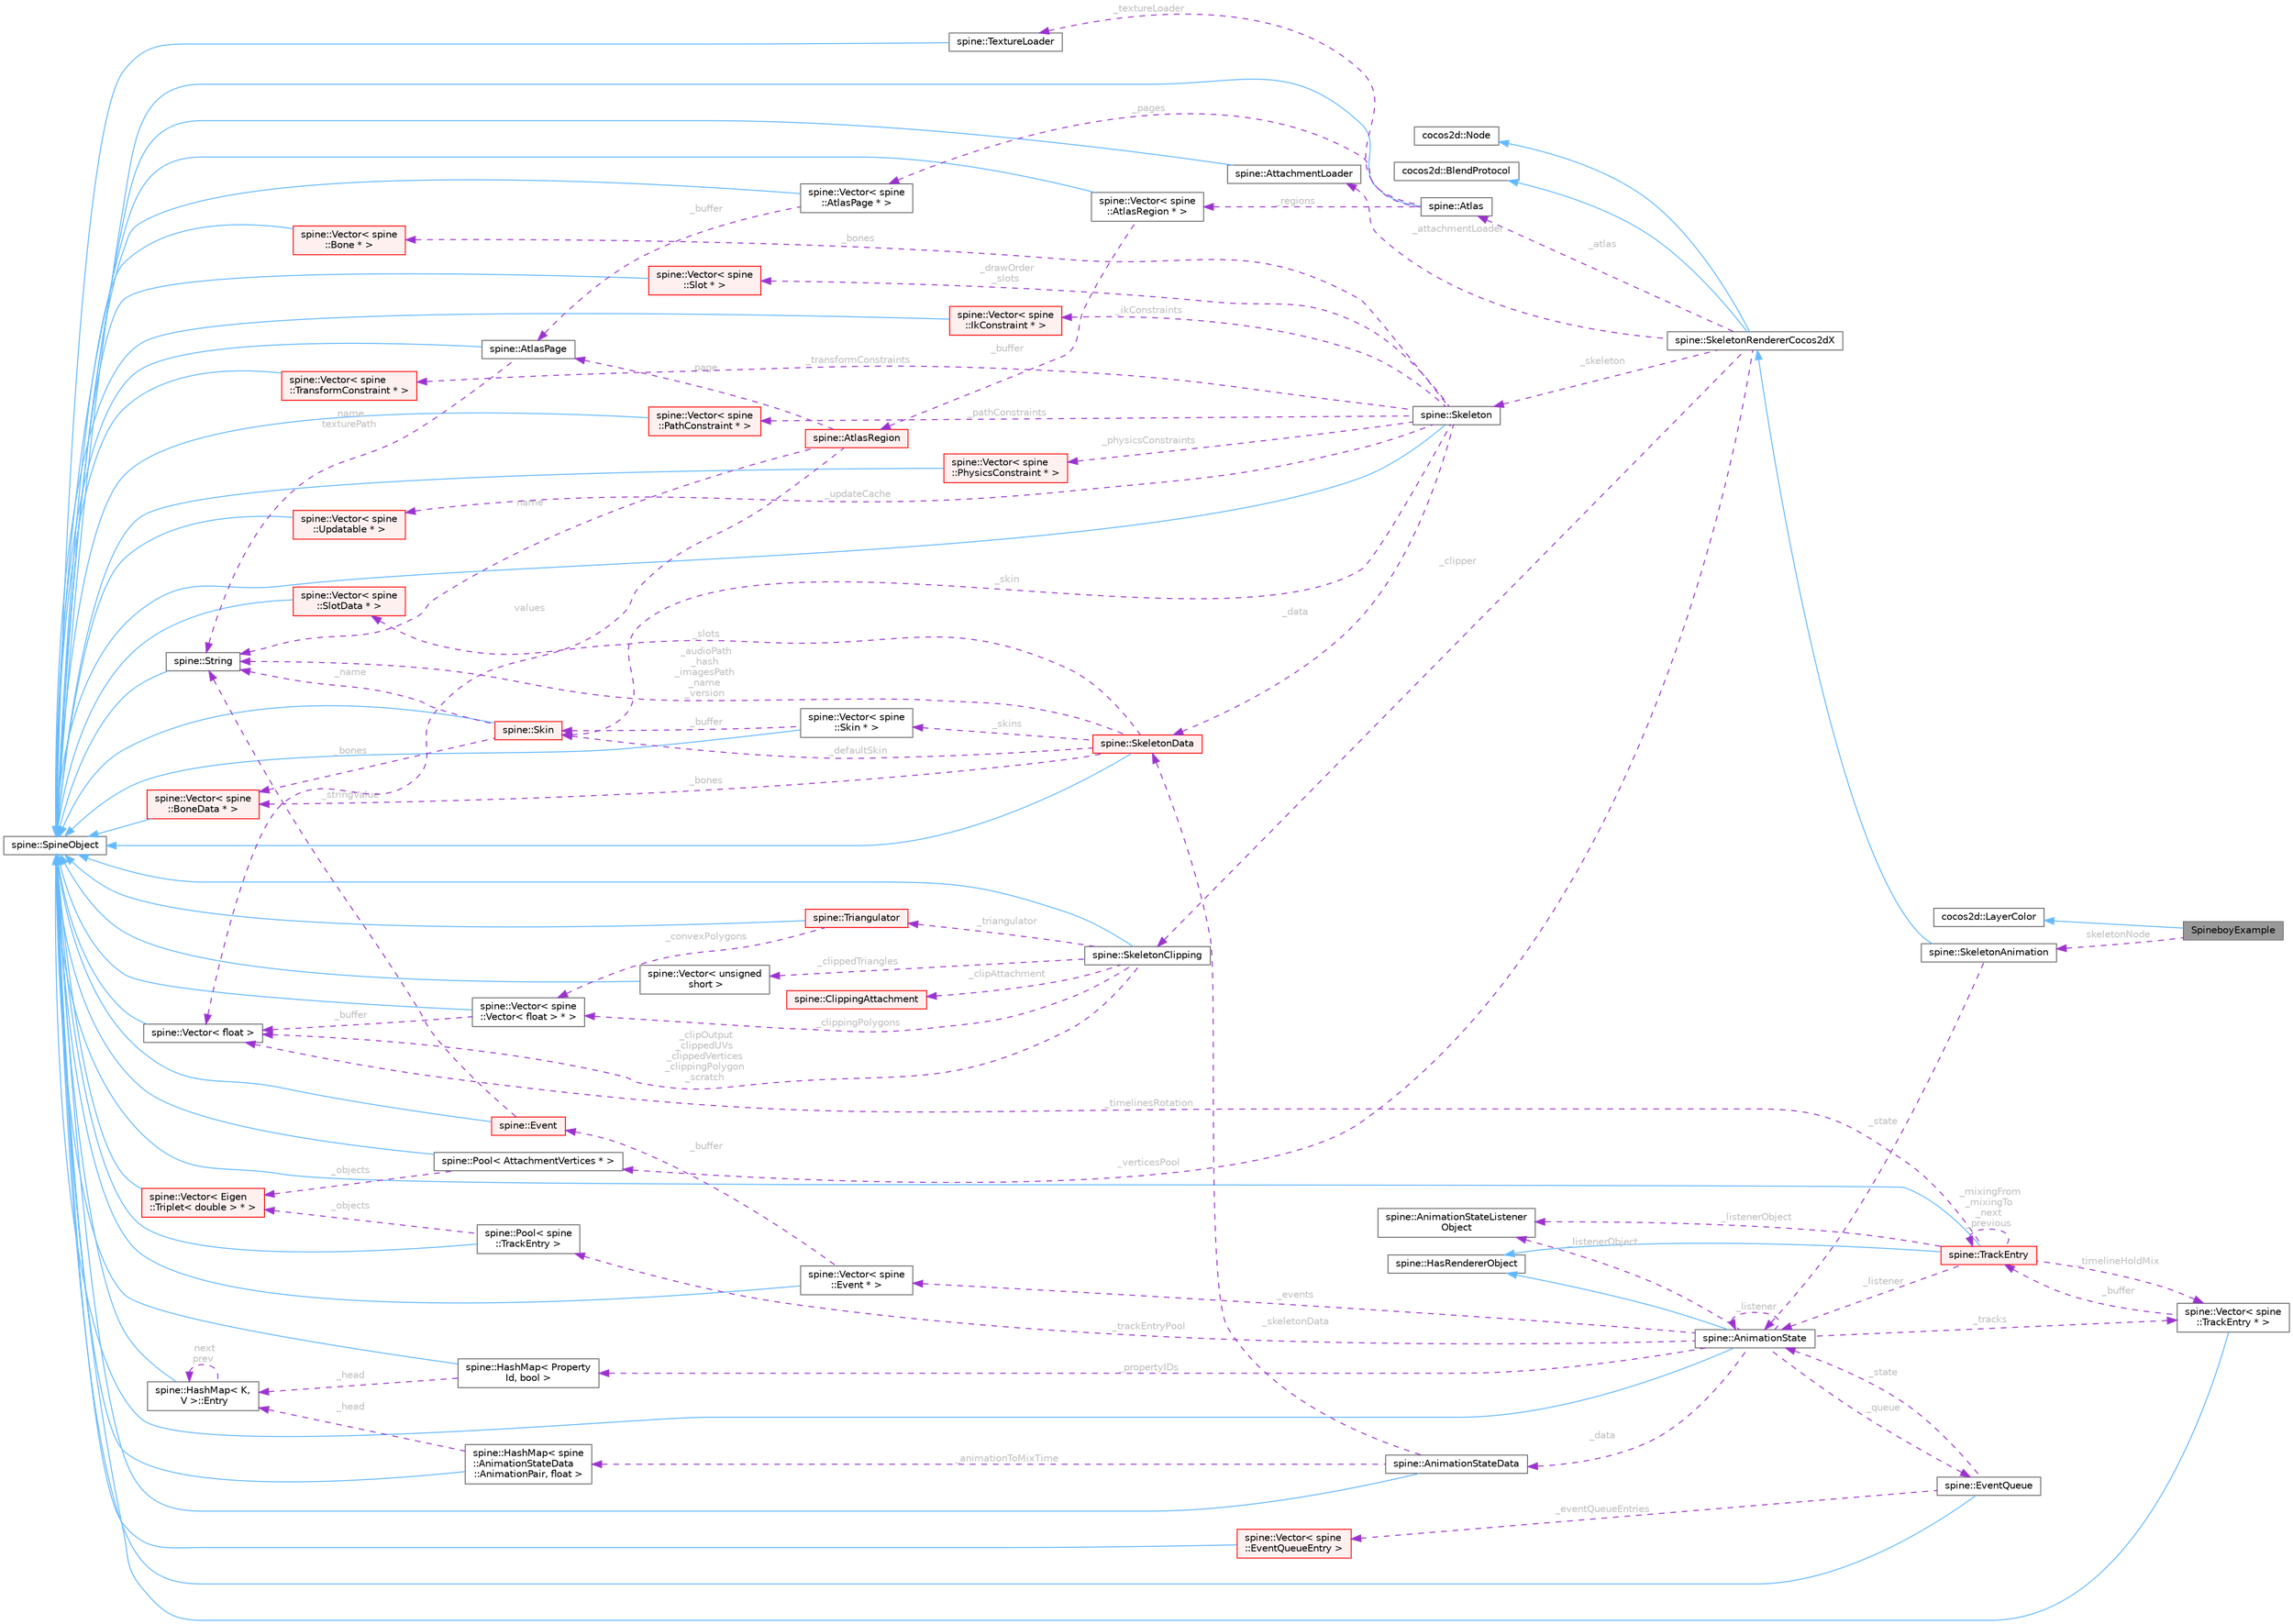digraph "SpineboyExample"
{
 // LATEX_PDF_SIZE
  bgcolor="transparent";
  edge [fontname=Helvetica,fontsize=10,labelfontname=Helvetica,labelfontsize=10];
  node [fontname=Helvetica,fontsize=10,shape=box,height=0.2,width=0.4];
  rankdir="LR";
  Node1 [id="Node000001",label="SpineboyExample",height=0.2,width=0.4,color="gray40", fillcolor="grey60", style="filled", fontcolor="black",tooltip=" "];
  Node2 -> Node1 [id="edge1_Node000001_Node000002",dir="back",color="steelblue1",style="solid",tooltip=" "];
  Node2 [id="Node000002",label="cocos2d::LayerColor",height=0.2,width=0.4,color="gray40", fillcolor="white", style="filled",tooltip=" "];
  Node3 -> Node1 [id="edge2_Node000001_Node000003",dir="back",color="darkorchid3",style="dashed",tooltip=" ",label=" skeletonNode",fontcolor="grey" ];
  Node3 [id="Node000003",label="spine::SkeletonAnimation",height=0.2,width=0.4,color="gray40", fillcolor="white", style="filled",URL="$classspine_1_1_skeleton_animation.html",tooltip=" "];
  Node4 -> Node3 [id="edge3_Node000003_Node000004",dir="back",color="steelblue1",style="solid",tooltip=" "];
  Node4 [id="Node000004",label="spine::SkeletonRendererCocos2dX",height=0.2,width=0.4,color="gray40", fillcolor="white", style="filled",URL="$classspine_1_1_skeleton_renderer_cocos2d_x.html",tooltip=" "];
  Node5 -> Node4 [id="edge4_Node000004_Node000005",dir="back",color="steelblue1",style="solid",tooltip=" "];
  Node5 [id="Node000005",label="cocos2d::Node",height=0.2,width=0.4,color="gray40", fillcolor="white", style="filled",tooltip=" "];
  Node6 -> Node4 [id="edge5_Node000004_Node000006",dir="back",color="steelblue1",style="solid",tooltip=" "];
  Node6 [id="Node000006",label="cocos2d::BlendProtocol",height=0.2,width=0.4,color="gray40", fillcolor="white", style="filled",tooltip=" "];
  Node7 -> Node4 [id="edge6_Node000004_Node000007",dir="back",color="darkorchid3",style="dashed",tooltip=" ",label=" _atlas",fontcolor="grey" ];
  Node7 [id="Node000007",label="spine::Atlas",height=0.2,width=0.4,color="gray40", fillcolor="white", style="filled",URL="$classspine_1_1_atlas.html",tooltip=" "];
  Node8 -> Node7 [id="edge7_Node000007_Node000008",dir="back",color="steelblue1",style="solid",tooltip=" "];
  Node8 [id="Node000008",label="spine::SpineObject",height=0.2,width=0.4,color="gray40", fillcolor="white", style="filled",URL="$classspine_1_1_spine_object.html",tooltip=" "];
  Node9 -> Node7 [id="edge8_Node000007_Node000009",dir="back",color="darkorchid3",style="dashed",tooltip=" ",label=" _pages",fontcolor="grey" ];
  Node9 [id="Node000009",label="spine::Vector\< spine\l::AtlasPage * \>",height=0.2,width=0.4,color="gray40", fillcolor="white", style="filled",URL="$classspine_1_1_vector.html",tooltip=" "];
  Node8 -> Node9 [id="edge9_Node000009_Node000008",dir="back",color="steelblue1",style="solid",tooltip=" "];
  Node10 -> Node9 [id="edge10_Node000009_Node000010",dir="back",color="darkorchid3",style="dashed",tooltip=" ",label=" _buffer",fontcolor="grey" ];
  Node10 [id="Node000010",label="spine::AtlasPage",height=0.2,width=0.4,color="gray40", fillcolor="white", style="filled",URL="$classspine_1_1_atlas_page.html",tooltip=" "];
  Node8 -> Node10 [id="edge11_Node000010_Node000008",dir="back",color="steelblue1",style="solid",tooltip=" "];
  Node11 -> Node10 [id="edge12_Node000010_Node000011",dir="back",color="darkorchid3",style="dashed",tooltip=" ",label=" name\ntexturePath",fontcolor="grey" ];
  Node11 [id="Node000011",label="spine::String",height=0.2,width=0.4,color="gray40", fillcolor="white", style="filled",URL="$classspine_1_1_string.html",tooltip=" "];
  Node8 -> Node11 [id="edge13_Node000011_Node000008",dir="back",color="steelblue1",style="solid",tooltip=" "];
  Node12 -> Node7 [id="edge14_Node000007_Node000012",dir="back",color="darkorchid3",style="dashed",tooltip=" ",label=" _regions",fontcolor="grey" ];
  Node12 [id="Node000012",label="spine::Vector\< spine\l::AtlasRegion * \>",height=0.2,width=0.4,color="gray40", fillcolor="white", style="filled",URL="$classspine_1_1_vector.html",tooltip=" "];
  Node8 -> Node12 [id="edge15_Node000012_Node000008",dir="back",color="steelblue1",style="solid",tooltip=" "];
  Node13 -> Node12 [id="edge16_Node000012_Node000013",dir="back",color="darkorchid3",style="dashed",tooltip=" ",label=" _buffer",fontcolor="grey" ];
  Node13 [id="Node000013",label="spine::AtlasRegion",height=0.2,width=0.4,color="red", fillcolor="#FFF0F0", style="filled",URL="$classspine_1_1_atlas_region.html",tooltip=" "];
  Node10 -> Node13 [id="edge17_Node000013_Node000010",dir="back",color="darkorchid3",style="dashed",tooltip=" ",label=" page",fontcolor="grey" ];
  Node11 -> Node13 [id="edge18_Node000013_Node000011",dir="back",color="darkorchid3",style="dashed",tooltip=" ",label=" name",fontcolor="grey" ];
  Node17 -> Node13 [id="edge19_Node000013_Node000017",dir="back",color="darkorchid3",style="dashed",tooltip=" ",label=" values",fontcolor="grey" ];
  Node17 [id="Node000017",label="spine::Vector\< float \>",height=0.2,width=0.4,color="gray40", fillcolor="white", style="filled",URL="$classspine_1_1_vector.html",tooltip=" "];
  Node8 -> Node17 [id="edge20_Node000017_Node000008",dir="back",color="steelblue1",style="solid",tooltip=" "];
  Node18 -> Node7 [id="edge21_Node000007_Node000018",dir="back",color="darkorchid3",style="dashed",tooltip=" ",label=" _textureLoader",fontcolor="grey" ];
  Node18 [id="Node000018",label="spine::TextureLoader",height=0.2,width=0.4,color="gray40", fillcolor="white", style="filled",URL="$classspine_1_1_texture_loader.html",tooltip=" "];
  Node8 -> Node18 [id="edge22_Node000018_Node000008",dir="back",color="steelblue1",style="solid",tooltip=" "];
  Node19 -> Node4 [id="edge23_Node000004_Node000019",dir="back",color="darkorchid3",style="dashed",tooltip=" ",label=" _attachmentLoader",fontcolor="grey" ];
  Node19 [id="Node000019",label="spine::AttachmentLoader",height=0.2,width=0.4,color="gray40", fillcolor="white", style="filled",URL="$classspine_1_1_attachment_loader.html",tooltip=" "];
  Node8 -> Node19 [id="edge24_Node000019_Node000008",dir="back",color="steelblue1",style="solid",tooltip=" "];
  Node20 -> Node4 [id="edge25_Node000004_Node000020",dir="back",color="darkorchid3",style="dashed",tooltip=" ",label=" _skeleton",fontcolor="grey" ];
  Node20 [id="Node000020",label="spine::Skeleton",height=0.2,width=0.4,color="gray40", fillcolor="white", style="filled",URL="$classspine_1_1_skeleton.html",tooltip=" "];
  Node8 -> Node20 [id="edge26_Node000020_Node000008",dir="back",color="steelblue1",style="solid",tooltip=" "];
  Node21 -> Node20 [id="edge27_Node000020_Node000021",dir="back",color="darkorchid3",style="dashed",tooltip=" ",label=" _data",fontcolor="grey" ];
  Node21 [id="Node000021",label="spine::SkeletonData",height=0.2,width=0.4,color="red", fillcolor="#FFF0F0", style="filled",URL="$classspine_1_1_skeleton_data.html",tooltip="Stores the setup pose and all of the stateless data for a skeleton."];
  Node8 -> Node21 [id="edge28_Node000021_Node000008",dir="back",color="steelblue1",style="solid",tooltip=" "];
  Node11 -> Node21 [id="edge29_Node000021_Node000011",dir="back",color="darkorchid3",style="dashed",tooltip=" ",label=" _audioPath\n_hash\n_imagesPath\n_name\n_version",fontcolor="grey" ];
  Node22 -> Node21 [id="edge30_Node000021_Node000022",dir="back",color="darkorchid3",style="dashed",tooltip=" ",label=" _bones",fontcolor="grey" ];
  Node22 [id="Node000022",label="spine::Vector\< spine\l::BoneData * \>",height=0.2,width=0.4,color="red", fillcolor="#FFF0F0", style="filled",URL="$classspine_1_1_vector.html",tooltip=" "];
  Node8 -> Node22 [id="edge31_Node000022_Node000008",dir="back",color="steelblue1",style="solid",tooltip=" "];
  Node24 -> Node21 [id="edge32_Node000021_Node000024",dir="back",color="darkorchid3",style="dashed",tooltip=" ",label=" _slots",fontcolor="grey" ];
  Node24 [id="Node000024",label="spine::Vector\< spine\l::SlotData * \>",height=0.2,width=0.4,color="red", fillcolor="#FFF0F0", style="filled",URL="$classspine_1_1_vector.html",tooltip=" "];
  Node8 -> Node24 [id="edge33_Node000024_Node000008",dir="back",color="steelblue1",style="solid",tooltip=" "];
  Node26 -> Node21 [id="edge34_Node000021_Node000026",dir="back",color="darkorchid3",style="dashed",tooltip=" ",label=" _skins",fontcolor="grey" ];
  Node26 [id="Node000026",label="spine::Vector\< spine\l::Skin * \>",height=0.2,width=0.4,color="gray40", fillcolor="white", style="filled",URL="$classspine_1_1_vector.html",tooltip=" "];
  Node8 -> Node26 [id="edge35_Node000026_Node000008",dir="back",color="steelblue1",style="solid",tooltip=" "];
  Node27 -> Node26 [id="edge36_Node000026_Node000027",dir="back",color="darkorchid3",style="dashed",tooltip=" ",label=" _buffer",fontcolor="grey" ];
  Node27 [id="Node000027",label="spine::Skin",height=0.2,width=0.4,color="red", fillcolor="#FFF0F0", style="filled",URL="$classspine_1_1_skin.html",tooltip=" "];
  Node8 -> Node27 [id="edge37_Node000027_Node000008",dir="back",color="steelblue1",style="solid",tooltip=" "];
  Node11 -> Node27 [id="edge38_Node000027_Node000011",dir="back",color="darkorchid3",style="dashed",tooltip=" ",label=" _name",fontcolor="grey" ];
  Node22 -> Node27 [id="edge39_Node000027_Node000022",dir="back",color="darkorchid3",style="dashed",tooltip=" ",label=" _bones",fontcolor="grey" ];
  Node27 -> Node21 [id="edge40_Node000021_Node000027",dir="back",color="darkorchid3",style="dashed",tooltip=" ",label=" _defaultSkin",fontcolor="grey" ];
  Node50 -> Node20 [id="edge41_Node000020_Node000050",dir="back",color="darkorchid3",style="dashed",tooltip=" ",label=" _bones",fontcolor="grey" ];
  Node50 [id="Node000050",label="spine::Vector\< spine\l::Bone * \>",height=0.2,width=0.4,color="red", fillcolor="#FFF0F0", style="filled",URL="$classspine_1_1_vector.html",tooltip=" "];
  Node8 -> Node50 [id="edge42_Node000050_Node000008",dir="back",color="steelblue1",style="solid",tooltip=" "];
  Node53 -> Node20 [id="edge43_Node000020_Node000053",dir="back",color="darkorchid3",style="dashed",tooltip=" ",label=" _drawOrder\n_slots",fontcolor="grey" ];
  Node53 [id="Node000053",label="spine::Vector\< spine\l::Slot * \>",height=0.2,width=0.4,color="red", fillcolor="#FFF0F0", style="filled",URL="$classspine_1_1_vector.html",tooltip=" "];
  Node8 -> Node53 [id="edge44_Node000053_Node000008",dir="back",color="steelblue1",style="solid",tooltip=" "];
  Node56 -> Node20 [id="edge45_Node000020_Node000056",dir="back",color="darkorchid3",style="dashed",tooltip=" ",label=" _ikConstraints",fontcolor="grey" ];
  Node56 [id="Node000056",label="spine::Vector\< spine\l::IkConstraint * \>",height=0.2,width=0.4,color="red", fillcolor="#FFF0F0", style="filled",URL="$classspine_1_1_vector.html",tooltip=" "];
  Node8 -> Node56 [id="edge46_Node000056_Node000008",dir="back",color="steelblue1",style="solid",tooltip=" "];
  Node58 -> Node20 [id="edge47_Node000020_Node000058",dir="back",color="darkorchid3",style="dashed",tooltip=" ",label=" _transformConstraints",fontcolor="grey" ];
  Node58 [id="Node000058",label="spine::Vector\< spine\l::TransformConstraint * \>",height=0.2,width=0.4,color="red", fillcolor="#FFF0F0", style="filled",URL="$classspine_1_1_vector.html",tooltip=" "];
  Node8 -> Node58 [id="edge48_Node000058_Node000008",dir="back",color="steelblue1",style="solid",tooltip=" "];
  Node60 -> Node20 [id="edge49_Node000020_Node000060",dir="back",color="darkorchid3",style="dashed",tooltip=" ",label=" _pathConstraints",fontcolor="grey" ];
  Node60 [id="Node000060",label="spine::Vector\< spine\l::PathConstraint * \>",height=0.2,width=0.4,color="red", fillcolor="#FFF0F0", style="filled",URL="$classspine_1_1_vector.html",tooltip=" "];
  Node8 -> Node60 [id="edge50_Node000060_Node000008",dir="back",color="steelblue1",style="solid",tooltip=" "];
  Node62 -> Node20 [id="edge51_Node000020_Node000062",dir="back",color="darkorchid3",style="dashed",tooltip=" ",label=" _physicsConstraints",fontcolor="grey" ];
  Node62 [id="Node000062",label="spine::Vector\< spine\l::PhysicsConstraint * \>",height=0.2,width=0.4,color="red", fillcolor="#FFF0F0", style="filled",URL="$classspine_1_1_vector.html",tooltip=" "];
  Node8 -> Node62 [id="edge52_Node000062_Node000008",dir="back",color="steelblue1",style="solid",tooltip=" "];
  Node64 -> Node20 [id="edge53_Node000020_Node000064",dir="back",color="darkorchid3",style="dashed",tooltip=" ",label=" _updateCache",fontcolor="grey" ];
  Node64 [id="Node000064",label="spine::Vector\< spine\l::Updatable * \>",height=0.2,width=0.4,color="red", fillcolor="#FFF0F0", style="filled",URL="$classspine_1_1_vector.html",tooltip=" "];
  Node8 -> Node64 [id="edge54_Node000064_Node000008",dir="back",color="steelblue1",style="solid",tooltip=" "];
  Node27 -> Node20 [id="edge55_Node000020_Node000027",dir="back",color="darkorchid3",style="dashed",tooltip=" ",label=" _skin",fontcolor="grey" ];
  Node65 -> Node4 [id="edge56_Node000004_Node000065",dir="back",color="darkorchid3",style="dashed",tooltip=" ",label=" _clipper",fontcolor="grey" ];
  Node65 [id="Node000065",label="spine::SkeletonClipping",height=0.2,width=0.4,color="gray40", fillcolor="white", style="filled",URL="$classspine_1_1_skeleton_clipping.html",tooltip=" "];
  Node8 -> Node65 [id="edge57_Node000065_Node000008",dir="back",color="steelblue1",style="solid",tooltip=" "];
  Node66 -> Node65 [id="edge58_Node000065_Node000066",dir="back",color="darkorchid3",style="dashed",tooltip=" ",label=" _triangulator",fontcolor="grey" ];
  Node66 [id="Node000066",label="spine::Triangulator",height=0.2,width=0.4,color="red", fillcolor="#FFF0F0", style="filled",URL="$classspine_1_1_triangulator.html",tooltip=" "];
  Node8 -> Node66 [id="edge59_Node000066_Node000008",dir="back",color="steelblue1",style="solid",tooltip=" "];
  Node67 -> Node66 [id="edge60_Node000066_Node000067",dir="back",color="darkorchid3",style="dashed",tooltip=" ",label=" _convexPolygons",fontcolor="grey" ];
  Node67 [id="Node000067",label="spine::Vector\< spine\l::Vector\< float \> * \>",height=0.2,width=0.4,color="gray40", fillcolor="white", style="filled",URL="$classspine_1_1_vector.html",tooltip=" "];
  Node8 -> Node67 [id="edge61_Node000067_Node000008",dir="back",color="steelblue1",style="solid",tooltip=" "];
  Node17 -> Node67 [id="edge62_Node000067_Node000017",dir="back",color="darkorchid3",style="dashed",tooltip=" ",label=" _buffer",fontcolor="grey" ];
  Node17 -> Node65 [id="edge63_Node000065_Node000017",dir="back",color="darkorchid3",style="dashed",tooltip=" ",label=" _clipOutput\n_clippedUVs\n_clippedVertices\n_clippingPolygon\n_scratch",fontcolor="grey" ];
  Node74 -> Node65 [id="edge64_Node000065_Node000074",dir="back",color="darkorchid3",style="dashed",tooltip=" ",label=" _clippedTriangles",fontcolor="grey" ];
  Node74 [id="Node000074",label="spine::Vector\< unsigned\l short \>",height=0.2,width=0.4,color="gray40", fillcolor="white", style="filled",URL="$classspine_1_1_vector.html",tooltip=" "];
  Node8 -> Node74 [id="edge65_Node000074_Node000008",dir="back",color="steelblue1",style="solid",tooltip=" "];
  Node75 -> Node65 [id="edge66_Node000065_Node000075",dir="back",color="darkorchid3",style="dashed",tooltip=" ",label=" _clipAttachment",fontcolor="grey" ];
  Node75 [id="Node000075",label="spine::ClippingAttachment",height=0.2,width=0.4,color="red", fillcolor="#FFF0F0", style="filled",URL="$classspine_1_1_clipping_attachment.html",tooltip=" "];
  Node67 -> Node65 [id="edge67_Node000065_Node000067",dir="back",color="darkorchid3",style="dashed",tooltip=" ",label=" _clippingPolygons",fontcolor="grey" ];
  Node77 -> Node4 [id="edge68_Node000004_Node000077",dir="back",color="darkorchid3",style="dashed",tooltip=" ",label=" _verticesPool",fontcolor="grey" ];
  Node77 [id="Node000077",label="spine::Pool\< AttachmentVertices * \>",height=0.2,width=0.4,color="gray40", fillcolor="white", style="filled",URL="$classspine_1_1_pool.html",tooltip=" "];
  Node8 -> Node77 [id="edge69_Node000077_Node000008",dir="back",color="steelblue1",style="solid",tooltip=" "];
  Node71 -> Node77 [id="edge70_Node000077_Node000071",dir="back",color="darkorchid3",style="dashed",tooltip=" ",label=" _objects",fontcolor="grey" ];
  Node71 [id="Node000071",label="spine::Vector\< Eigen\l::Triplet\< double \> * \>",height=0.2,width=0.4,color="red", fillcolor="#FFF0F0", style="filled",URL="$classspine_1_1_vector.html",tooltip=" "];
  Node8 -> Node71 [id="edge71_Node000071_Node000008",dir="back",color="steelblue1",style="solid",tooltip=" "];
  Node78 -> Node3 [id="edge72_Node000003_Node000078",dir="back",color="darkorchid3",style="dashed",tooltip=" ",label=" _state",fontcolor="grey" ];
  Node78 [id="Node000078",label="spine::AnimationState",height=0.2,width=0.4,color="gray40", fillcolor="white", style="filled",URL="$classspine_1_1_animation_state.html",tooltip=" "];
  Node8 -> Node78 [id="edge73_Node000078_Node000008",dir="back",color="steelblue1",style="solid",tooltip=" "];
  Node79 -> Node78 [id="edge74_Node000078_Node000079",dir="back",color="steelblue1",style="solid",tooltip=" "];
  Node79 [id="Node000079",label="spine::HasRendererObject",height=0.2,width=0.4,color="gray40", fillcolor="white", style="filled",URL="$classspine_1_1_has_renderer_object.html",tooltip=" "];
  Node80 -> Node78 [id="edge75_Node000078_Node000080",dir="back",color="darkorchid3",style="dashed",tooltip=" ",label=" _data",fontcolor="grey" ];
  Node80 [id="Node000080",label="spine::AnimationStateData",height=0.2,width=0.4,color="gray40", fillcolor="white", style="filled",URL="$classspine_1_1_animation_state_data.html",tooltip="Stores mix (crossfade) durations to be applied when AnimationState animations are changed."];
  Node8 -> Node80 [id="edge76_Node000080_Node000008",dir="back",color="steelblue1",style="solid",tooltip=" "];
  Node21 -> Node80 [id="edge77_Node000080_Node000021",dir="back",color="darkorchid3",style="dashed",tooltip=" ",label=" _skeletonData",fontcolor="grey" ];
  Node81 -> Node80 [id="edge78_Node000080_Node000081",dir="back",color="darkorchid3",style="dashed",tooltip=" ",label=" _animationToMixTime",fontcolor="grey" ];
  Node81 [id="Node000081",label="spine::HashMap\< spine\l::AnimationStateData\l::AnimationPair, float \>",height=0.2,width=0.4,color="gray40", fillcolor="white", style="filled",URL="$classspine_1_1_hash_map.html",tooltip=" "];
  Node8 -> Node81 [id="edge79_Node000081_Node000008",dir="back",color="steelblue1",style="solid",tooltip=" "];
  Node40 -> Node81 [id="edge80_Node000081_Node000040",dir="back",color="darkorchid3",style="dashed",tooltip=" ",label=" _head",fontcolor="grey" ];
  Node40 [id="Node000040",label="spine::HashMap\< K,\l V \>::Entry",height=0.2,width=0.4,color="gray40", fillcolor="white", style="filled",URL="$classspine_1_1_hash_map_1_1_entry.html",tooltip=" "];
  Node8 -> Node40 [id="edge81_Node000040_Node000008",dir="back",color="steelblue1",style="solid",tooltip=" "];
  Node40 -> Node40 [id="edge82_Node000040_Node000040",dir="back",color="darkorchid3",style="dashed",tooltip=" ",label=" next\nprev",fontcolor="grey" ];
  Node82 -> Node78 [id="edge83_Node000078_Node000082",dir="back",color="darkorchid3",style="dashed",tooltip=" ",label=" _trackEntryPool",fontcolor="grey" ];
  Node82 [id="Node000082",label="spine::Pool\< spine\l::TrackEntry \>",height=0.2,width=0.4,color="gray40", fillcolor="white", style="filled",URL="$classspine_1_1_pool.html",tooltip=" "];
  Node8 -> Node82 [id="edge84_Node000082_Node000008",dir="back",color="steelblue1",style="solid",tooltip=" "];
  Node71 -> Node82 [id="edge85_Node000082_Node000071",dir="back",color="darkorchid3",style="dashed",tooltip=" ",label=" _objects",fontcolor="grey" ];
  Node83 -> Node78 [id="edge86_Node000078_Node000083",dir="back",color="darkorchid3",style="dashed",tooltip=" ",label=" _tracks",fontcolor="grey" ];
  Node83 [id="Node000083",label="spine::Vector\< spine\l::TrackEntry * \>",height=0.2,width=0.4,color="gray40", fillcolor="white", style="filled",URL="$classspine_1_1_vector.html",tooltip=" "];
  Node8 -> Node83 [id="edge87_Node000083_Node000008",dir="back",color="steelblue1",style="solid",tooltip=" "];
  Node84 -> Node83 [id="edge88_Node000083_Node000084",dir="back",color="darkorchid3",style="dashed",tooltip=" ",label=" _buffer",fontcolor="grey" ];
  Node84 [id="Node000084",label="spine::TrackEntry",height=0.2,width=0.4,color="red", fillcolor="#FFF0F0", style="filled",URL="$classspine_1_1_track_entry.html",tooltip="State for the playback of an animation"];
  Node8 -> Node84 [id="edge89_Node000084_Node000008",dir="back",color="steelblue1",style="solid",tooltip=" "];
  Node79 -> Node84 [id="edge90_Node000084_Node000079",dir="back",color="steelblue1",style="solid",tooltip=" "];
  Node84 -> Node84 [id="edge91_Node000084_Node000084",dir="back",color="darkorchid3",style="dashed",tooltip=" ",label=" _mixingFrom\n_mixingTo\n_next\n_previous",fontcolor="grey" ];
  Node83 -> Node84 [id="edge92_Node000084_Node000083",dir="back",color="darkorchid3",style="dashed",tooltip=" ",label=" _timelineHoldMix",fontcolor="grey" ];
  Node17 -> Node84 [id="edge93_Node000084_Node000017",dir="back",color="darkorchid3",style="dashed",tooltip=" ",label=" _timelinesRotation",fontcolor="grey" ];
  Node78 -> Node84 [id="edge94_Node000084_Node000078",dir="back",color="darkorchid3",style="dashed",tooltip=" ",label=" _listener",fontcolor="grey" ];
  Node85 -> Node84 [id="edge95_Node000084_Node000085",dir="back",color="darkorchid3",style="dashed",tooltip=" ",label=" _listenerObject",fontcolor="grey" ];
  Node85 [id="Node000085",label="spine::AnimationStateListener\lObject",height=0.2,width=0.4,color="gray40", fillcolor="white", style="filled",URL="$classspine_1_1_animation_state_listener_object.html",tooltip="Abstract class to inherit from to create a callback object"];
  Node86 -> Node78 [id="edge96_Node000078_Node000086",dir="back",color="darkorchid3",style="dashed",tooltip=" ",label=" _events",fontcolor="grey" ];
  Node86 [id="Node000086",label="spine::Vector\< spine\l::Event * \>",height=0.2,width=0.4,color="gray40", fillcolor="white", style="filled",URL="$classspine_1_1_vector.html",tooltip=" "];
  Node8 -> Node86 [id="edge97_Node000086_Node000008",dir="back",color="steelblue1",style="solid",tooltip=" "];
  Node87 -> Node86 [id="edge98_Node000086_Node000087",dir="back",color="darkorchid3",style="dashed",tooltip=" ",label=" _buffer",fontcolor="grey" ];
  Node87 [id="Node000087",label="spine::Event",height=0.2,width=0.4,color="red", fillcolor="#FFF0F0", style="filled",URL="$classspine_1_1_event.html",tooltip="Stores the current pose values for an Event."];
  Node8 -> Node87 [id="edge99_Node000087_Node000008",dir="back",color="steelblue1",style="solid",tooltip=" "];
  Node11 -> Node87 [id="edge100_Node000087_Node000011",dir="back",color="darkorchid3",style="dashed",tooltip=" ",label=" _stringValue",fontcolor="grey" ];
  Node88 -> Node78 [id="edge101_Node000078_Node000088",dir="back",color="darkorchid3",style="dashed",tooltip=" ",label=" _queue",fontcolor="grey" ];
  Node88 [id="Node000088",label="spine::EventQueue",height=0.2,width=0.4,color="gray40", fillcolor="white", style="filled",URL="$classspine_1_1_event_queue.html",tooltip=" "];
  Node8 -> Node88 [id="edge102_Node000088_Node000008",dir="back",color="steelblue1",style="solid",tooltip=" "];
  Node89 -> Node88 [id="edge103_Node000088_Node000089",dir="back",color="darkorchid3",style="dashed",tooltip=" ",label=" _eventQueueEntries",fontcolor="grey" ];
  Node89 [id="Node000089",label="spine::Vector\< spine\l::EventQueueEntry \>",height=0.2,width=0.4,color="red", fillcolor="#FFF0F0", style="filled",URL="$classspine_1_1_vector.html",tooltip=" "];
  Node8 -> Node89 [id="edge104_Node000089_Node000008",dir="back",color="steelblue1",style="solid",tooltip=" "];
  Node78 -> Node88 [id="edge105_Node000088_Node000078",dir="back",color="darkorchid3",style="dashed",tooltip=" ",label=" _state",fontcolor="grey" ];
  Node39 -> Node78 [id="edge106_Node000078_Node000039",dir="back",color="darkorchid3",style="dashed",tooltip=" ",label=" _propertyIDs",fontcolor="grey" ];
  Node39 [id="Node000039",label="spine::HashMap\< Property\lId, bool \>",height=0.2,width=0.4,color="gray40", fillcolor="white", style="filled",URL="$classspine_1_1_hash_map.html",tooltip=" "];
  Node8 -> Node39 [id="edge107_Node000039_Node000008",dir="back",color="steelblue1",style="solid",tooltip=" "];
  Node40 -> Node39 [id="edge108_Node000039_Node000040",dir="back",color="darkorchid3",style="dashed",tooltip=" ",label=" _head",fontcolor="grey" ];
  Node78 -> Node78 [id="edge109_Node000078_Node000078",dir="back",color="darkorchid3",style="dashed",tooltip=" ",label=" _listener",fontcolor="grey" ];
  Node85 -> Node78 [id="edge110_Node000078_Node000085",dir="back",color="darkorchid3",style="dashed",tooltip=" ",label=" _listenerObject",fontcolor="grey" ];
}
